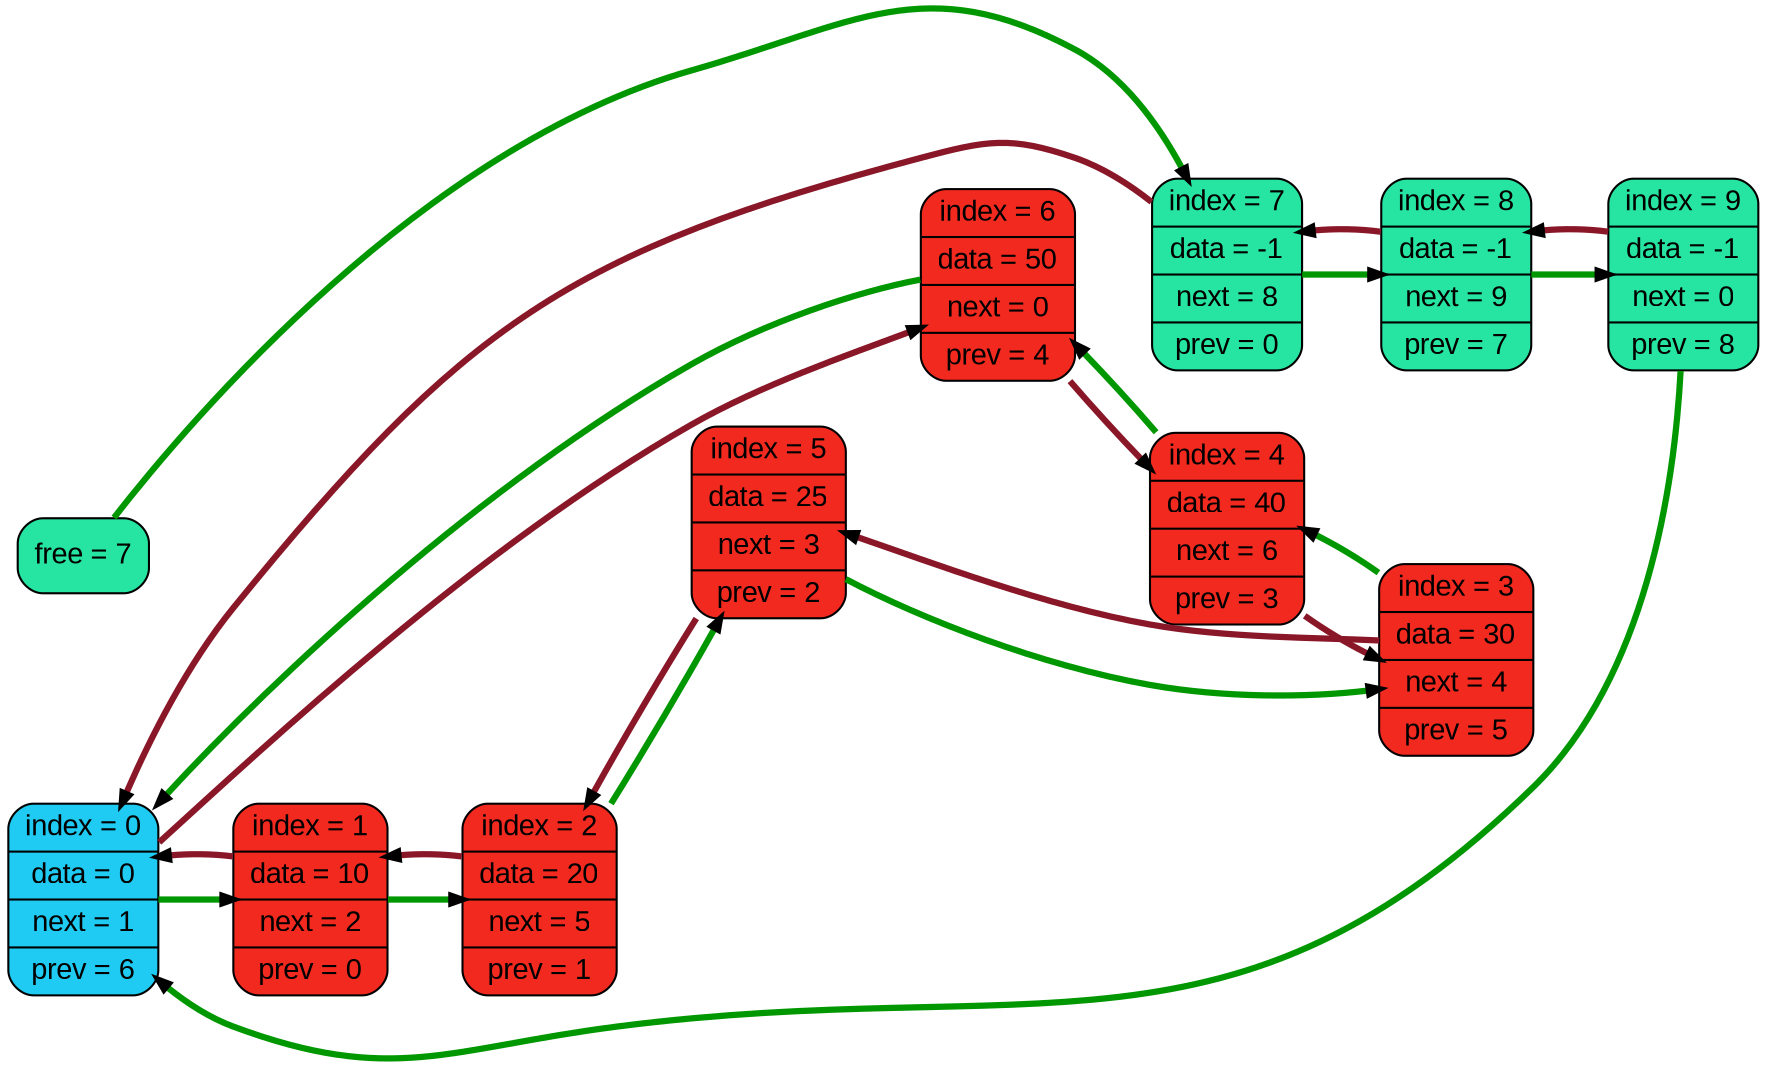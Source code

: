 digraph llist{
rankdir=LR;
nodesep=0.4;
node [shape=record, fontname="Arial"];
edge [style=bold, color="#009700:black;0.001", weight=0, penwidth=3, arrowsize=0.5];
0 [style = "filled, rounded", fillcolor="#1fcbf2", label=" index = 0 | data = 0 | next = 1 | prev = 6" ];
1 [style = "filled, rounded", fillcolor="#f2291f", label=" index = 1 | data = 10 | next = 2 | prev = 0" ];
2 [style = "filled, rounded", fillcolor="#f2291f", label=" index = 2 | data = 20 | next = 5 | prev = 1" ];
3 [style = "filled, rounded", fillcolor="#f2291f", label=" index = 3 | data = 30 | next = 4 | prev = 5" ];
4 [style = "filled, rounded", fillcolor="#f2291f", label=" index = 4 | data = 40 | next = 6 | prev = 3" ];
5 [style = "filled, rounded", fillcolor="#f2291f", label=" index = 5 | data = 25 | next = 3 | prev = 2" ];
6 [style = "filled, rounded", fillcolor="#f2291f", label=" index = 6 | data = 50 | next = 0 | prev = 4" ];
7 [style = "filled, rounded", fillcolor="#f2291f", label=" index = 7 | data = -1 | next = 8 | prev = 0" ];
8 [style = "filled, rounded", fillcolor="#f2291f", label=" index = 8 | data = -1 | next = 9 | prev = 7" ];
9 [style = "filled, rounded", fillcolor="#f2291f", label=" index = 9 | data = -1 | next = 0 | prev = 8" ];
free [style = "filled, rounded", fillcolor="#26e5a2", label="free = 7" ];
7 [style = "filled, rounded", fillcolor="#26e5a2"];
8 [style = "filled, rounded", fillcolor="#26e5a2"];
9 [style = "filled, rounded", fillcolor="#26e5a2"];
0->1->2->3->4->5->6->7->8->9 [style=bold, weight=10, style=invis];
free->7;
0->1;
1->2;
2->5;
3->4;
4->6;
5->3;
6->0;
7->8;
8->9;
9->0;
edge [style=bold, color="#891728:black;0.001", weight=0, penwidth=3, arrowsize=0.5];
0->6;
1->0;
2->1;
3->5;
4->3;
5->2;
6->4;
7->0;
8->7;
9->8;
}
